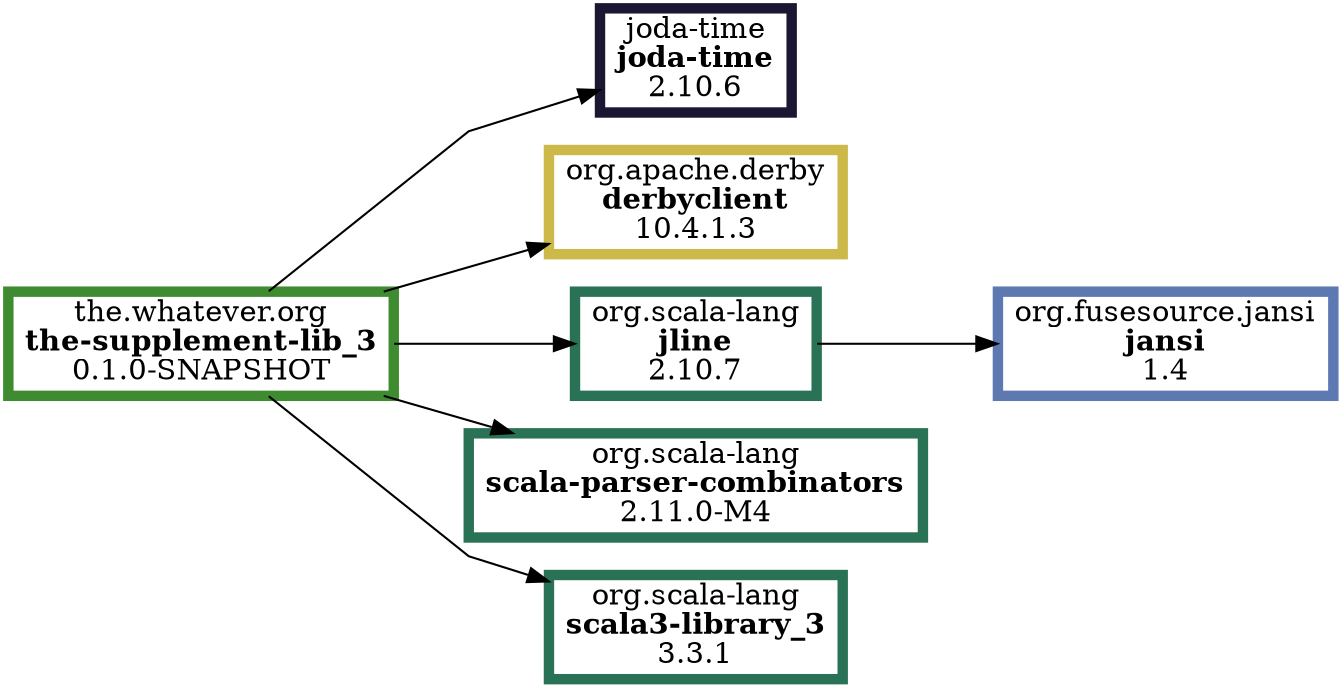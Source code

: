 digraph "dependency-graph" {
    graph[rankdir="LR"; splines=polyline]
    edge [
        arrowtail="none"
    ]
    "joda-time:joda-time:2.10.6"[shape=box label=<joda-time<BR/><B>joda-time</B><BR/>2.10.6> style="" penwidth="5" color="#1B1632"]
    "org.apache.derby:derbyclient:10.4.1.3"[shape=box label=<org.apache.derby<BR/><B>derbyclient</B><BR/>10.4.1.3> style="" penwidth="5" color="#CCB949"]
    "org.fusesource.jansi:jansi:1.4"[shape=box label=<org.fusesource.jansi<BR/><B>jansi</B><BR/>1.4> style="" penwidth="5" color="#5E78B1"]
    "org.scala-lang:jline:2.10.7"[shape=box label=<org.scala-lang<BR/><B>jline</B><BR/>2.10.7> style="" penwidth="5" color="#2A7255"]
    "org.scala-lang:scala-parser-combinators:2.11.0-M4"[shape=box label=<org.scala-lang<BR/><B>scala-parser-combinators</B><BR/>2.11.0-M4> style="" penwidth="5" color="#2A7255"]
    "org.scala-lang:scala3-library_3:3.3.1"[shape=box label=<org.scala-lang<BR/><B>scala3-library_3</B><BR/>3.3.1> style="" penwidth="5" color="#2A7255"]
    "the.whatever.org:the-supplement-lib_3:0.1.0-SNAPSHOT"[shape=box label=<the.whatever.org<BR/><B>the-supplement-lib_3</B><BR/>0.1.0-SNAPSHOT> style="" penwidth="5" color="#3F8B2F"]
    "org.scala-lang:jline:2.10.7" -> "org.fusesource.jansi:jansi:1.4"
    "the.whatever.org:the-supplement-lib_3:0.1.0-SNAPSHOT" -> "joda-time:joda-time:2.10.6"
    "the.whatever.org:the-supplement-lib_3:0.1.0-SNAPSHOT" -> "org.apache.derby:derbyclient:10.4.1.3"
    "the.whatever.org:the-supplement-lib_3:0.1.0-SNAPSHOT" -> "org.scala-lang:jline:2.10.7"
    "the.whatever.org:the-supplement-lib_3:0.1.0-SNAPSHOT" -> "org.scala-lang:scala-parser-combinators:2.11.0-M4"
    "the.whatever.org:the-supplement-lib_3:0.1.0-SNAPSHOT" -> "org.scala-lang:scala3-library_3:3.3.1"
}